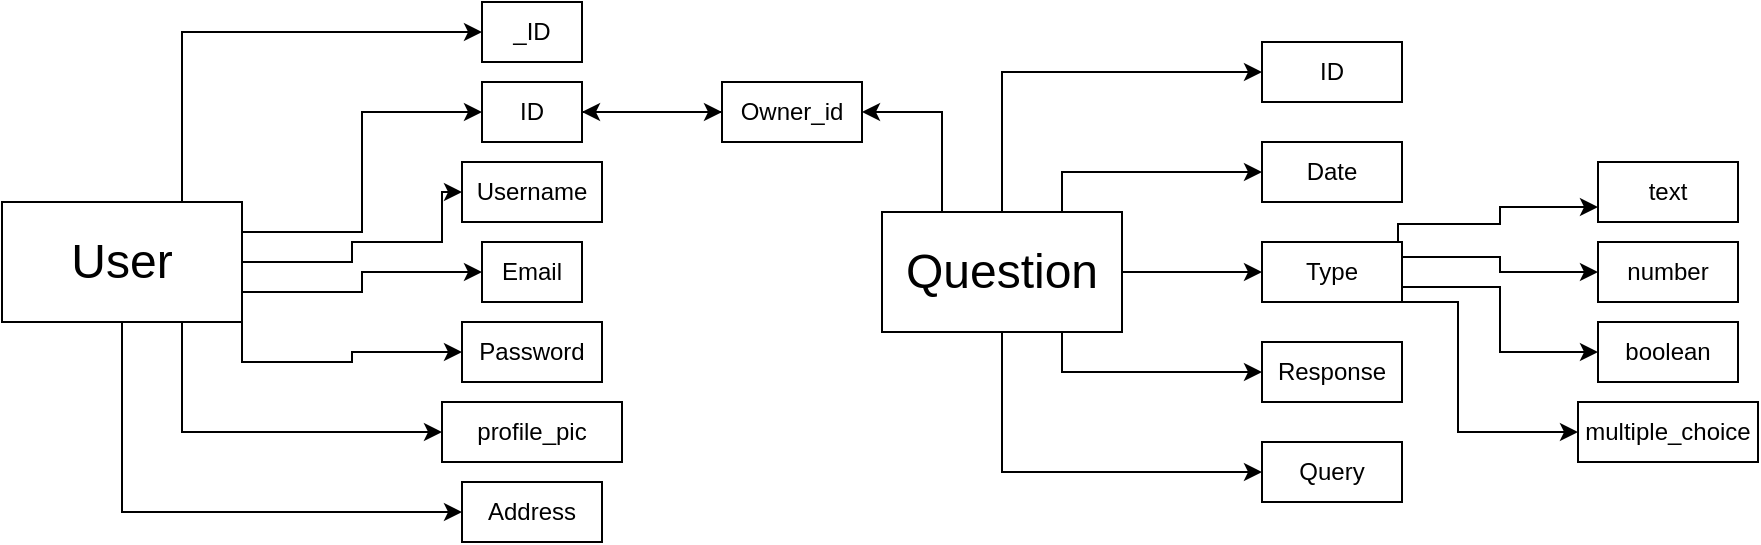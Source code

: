 <mxfile version="21.1.1" type="device">
  <diagram name="Page-1" id="TxzCfmZFQfeB4gNFaBFd">
    <mxGraphModel dx="1050" dy="549" grid="1" gridSize="10" guides="1" tooltips="1" connect="1" arrows="1" fold="1" page="1" pageScale="1" pageWidth="850" pageHeight="1100" math="0" shadow="0">
      <root>
        <mxCell id="0" />
        <mxCell id="1" parent="0" />
        <mxCell id="N22bXAWKujgKx-br16dY-20" style="edgeStyle=orthogonalEdgeStyle;rounded=0;orthogonalLoop=1;jettySize=auto;html=1;exitX=1;exitY=0.25;exitDx=0;exitDy=0;entryX=0;entryY=0.5;entryDx=0;entryDy=0;" edge="1" parent="1" source="N22bXAWKujgKx-br16dY-5" target="N22bXAWKujgKx-br16dY-9">
          <mxGeometry relative="1" as="geometry" />
        </mxCell>
        <mxCell id="N22bXAWKujgKx-br16dY-27" style="edgeStyle=orthogonalEdgeStyle;rounded=0;orthogonalLoop=1;jettySize=auto;html=1;exitX=1;exitY=0.5;exitDx=0;exitDy=0;entryX=0;entryY=0.5;entryDx=0;entryDy=0;" edge="1" parent="1" source="N22bXAWKujgKx-br16dY-5" target="N22bXAWKujgKx-br16dY-10">
          <mxGeometry relative="1" as="geometry">
            <Array as="points">
              <mxPoint x="217" y="209" />
              <mxPoint x="217" y="199" />
              <mxPoint x="262" y="199" />
              <mxPoint x="262" y="174" />
            </Array>
          </mxGeometry>
        </mxCell>
        <mxCell id="N22bXAWKujgKx-br16dY-28" style="edgeStyle=orthogonalEdgeStyle;rounded=0;orthogonalLoop=1;jettySize=auto;html=1;exitX=1;exitY=0.75;exitDx=0;exitDy=0;entryX=0;entryY=0.5;entryDx=0;entryDy=0;" edge="1" parent="1" source="N22bXAWKujgKx-br16dY-5" target="N22bXAWKujgKx-br16dY-11">
          <mxGeometry relative="1" as="geometry" />
        </mxCell>
        <mxCell id="N22bXAWKujgKx-br16dY-29" style="edgeStyle=orthogonalEdgeStyle;rounded=0;orthogonalLoop=1;jettySize=auto;html=1;exitX=1;exitY=1;exitDx=0;exitDy=0;entryX=0;entryY=0.5;entryDx=0;entryDy=0;" edge="1" parent="1" source="N22bXAWKujgKx-br16dY-5" target="N22bXAWKujgKx-br16dY-12">
          <mxGeometry relative="1" as="geometry" />
        </mxCell>
        <mxCell id="N22bXAWKujgKx-br16dY-30" style="edgeStyle=orthogonalEdgeStyle;rounded=0;orthogonalLoop=1;jettySize=auto;html=1;exitX=0.75;exitY=1;exitDx=0;exitDy=0;entryX=0;entryY=0.5;entryDx=0;entryDy=0;" edge="1" parent="1" source="N22bXAWKujgKx-br16dY-5" target="N22bXAWKujgKx-br16dY-13">
          <mxGeometry relative="1" as="geometry" />
        </mxCell>
        <mxCell id="N22bXAWKujgKx-br16dY-31" style="edgeStyle=orthogonalEdgeStyle;rounded=0;orthogonalLoop=1;jettySize=auto;html=1;exitX=0.5;exitY=1;exitDx=0;exitDy=0;entryX=0;entryY=0.5;entryDx=0;entryDy=0;" edge="1" parent="1" source="N22bXAWKujgKx-br16dY-5" target="N22bXAWKujgKx-br16dY-8">
          <mxGeometry relative="1" as="geometry" />
        </mxCell>
        <mxCell id="N22bXAWKujgKx-br16dY-35" style="edgeStyle=orthogonalEdgeStyle;rounded=0;orthogonalLoop=1;jettySize=auto;html=1;exitX=0.75;exitY=0;exitDx=0;exitDy=0;entryX=0;entryY=0.5;entryDx=0;entryDy=0;" edge="1" parent="1" source="N22bXAWKujgKx-br16dY-5" target="N22bXAWKujgKx-br16dY-32">
          <mxGeometry relative="1" as="geometry" />
        </mxCell>
        <mxCell id="N22bXAWKujgKx-br16dY-5" value="&lt;font style=&quot;font-size: 24px;&quot;&gt;User&lt;/font&gt;" style="whiteSpace=wrap;html=1;" vertex="1" parent="1">
          <mxGeometry x="42" y="179" width="120" height="60" as="geometry" />
        </mxCell>
        <mxCell id="N22bXAWKujgKx-br16dY-8" value="Address" style="whiteSpace=wrap;html=1;" vertex="1" parent="1">
          <mxGeometry x="272" y="319" width="70" height="30" as="geometry" />
        </mxCell>
        <mxCell id="N22bXAWKujgKx-br16dY-43" style="edgeStyle=orthogonalEdgeStyle;rounded=0;orthogonalLoop=1;jettySize=auto;html=1;exitX=1;exitY=0.5;exitDx=0;exitDy=0;entryX=0;entryY=0.5;entryDx=0;entryDy=0;" edge="1" parent="1" source="N22bXAWKujgKx-br16dY-9" target="N22bXAWKujgKx-br16dY-40">
          <mxGeometry relative="1" as="geometry" />
        </mxCell>
        <mxCell id="N22bXAWKujgKx-br16dY-9" value="ID" style="whiteSpace=wrap;html=1;" vertex="1" parent="1">
          <mxGeometry x="282" y="119" width="50" height="30" as="geometry" />
        </mxCell>
        <mxCell id="N22bXAWKujgKx-br16dY-10" value="Username" style="whiteSpace=wrap;html=1;" vertex="1" parent="1">
          <mxGeometry x="272" y="159" width="70" height="30" as="geometry" />
        </mxCell>
        <mxCell id="N22bXAWKujgKx-br16dY-11" value="Email" style="whiteSpace=wrap;html=1;" vertex="1" parent="1">
          <mxGeometry x="282" y="199" width="50" height="30" as="geometry" />
        </mxCell>
        <mxCell id="N22bXAWKujgKx-br16dY-12" value="Password" style="whiteSpace=wrap;html=1;" vertex="1" parent="1">
          <mxGeometry x="272" y="239" width="70" height="30" as="geometry" />
        </mxCell>
        <mxCell id="N22bXAWKujgKx-br16dY-13" value="profile_pic" style="whiteSpace=wrap;html=1;" vertex="1" parent="1">
          <mxGeometry x="262" y="279" width="90" height="30" as="geometry" />
        </mxCell>
        <mxCell id="N22bXAWKujgKx-br16dY-32" value="_ID" style="whiteSpace=wrap;html=1;" vertex="1" parent="1">
          <mxGeometry x="282" y="79" width="50" height="30" as="geometry" />
        </mxCell>
        <mxCell id="N22bXAWKujgKx-br16dY-41" style="edgeStyle=orthogonalEdgeStyle;rounded=0;orthogonalLoop=1;jettySize=auto;html=1;exitX=0.25;exitY=0;exitDx=0;exitDy=0;entryX=1;entryY=0.5;entryDx=0;entryDy=0;" edge="1" parent="1" source="N22bXAWKujgKx-br16dY-36" target="N22bXAWKujgKx-br16dY-40">
          <mxGeometry relative="1" as="geometry" />
        </mxCell>
        <mxCell id="N22bXAWKujgKx-br16dY-45" style="edgeStyle=orthogonalEdgeStyle;rounded=0;orthogonalLoop=1;jettySize=auto;html=1;exitX=0.75;exitY=0;exitDx=0;exitDy=0;entryX=0;entryY=0.5;entryDx=0;entryDy=0;" edge="1" parent="1" source="N22bXAWKujgKx-br16dY-36" target="N22bXAWKujgKx-br16dY-44">
          <mxGeometry relative="1" as="geometry" />
        </mxCell>
        <mxCell id="N22bXAWKujgKx-br16dY-50" style="edgeStyle=orthogonalEdgeStyle;rounded=0;orthogonalLoop=1;jettySize=auto;html=1;exitX=1;exitY=0.5;exitDx=0;exitDy=0;entryX=0;entryY=0.5;entryDx=0;entryDy=0;" edge="1" parent="1" source="N22bXAWKujgKx-br16dY-36" target="N22bXAWKujgKx-br16dY-46">
          <mxGeometry relative="1" as="geometry" />
        </mxCell>
        <mxCell id="N22bXAWKujgKx-br16dY-51" style="edgeStyle=orthogonalEdgeStyle;rounded=0;orthogonalLoop=1;jettySize=auto;html=1;exitX=0.75;exitY=1;exitDx=0;exitDy=0;entryX=0;entryY=0.5;entryDx=0;entryDy=0;" edge="1" parent="1" source="N22bXAWKujgKx-br16dY-36" target="N22bXAWKujgKx-br16dY-47">
          <mxGeometry relative="1" as="geometry" />
        </mxCell>
        <mxCell id="N22bXAWKujgKx-br16dY-52" style="edgeStyle=orthogonalEdgeStyle;rounded=0;orthogonalLoop=1;jettySize=auto;html=1;exitX=0.5;exitY=0;exitDx=0;exitDy=0;entryX=0;entryY=0.5;entryDx=0;entryDy=0;" edge="1" parent="1" source="N22bXAWKujgKx-br16dY-36" target="N22bXAWKujgKx-br16dY-49">
          <mxGeometry relative="1" as="geometry" />
        </mxCell>
        <mxCell id="N22bXAWKujgKx-br16dY-54" style="edgeStyle=orthogonalEdgeStyle;rounded=0;orthogonalLoop=1;jettySize=auto;html=1;exitX=0.5;exitY=1;exitDx=0;exitDy=0;entryX=0;entryY=0.5;entryDx=0;entryDy=0;" edge="1" parent="1" source="N22bXAWKujgKx-br16dY-36" target="N22bXAWKujgKx-br16dY-53">
          <mxGeometry relative="1" as="geometry" />
        </mxCell>
        <mxCell id="N22bXAWKujgKx-br16dY-36" value="&lt;font style=&quot;font-size: 24px;&quot;&gt;Question&lt;/font&gt;" style="whiteSpace=wrap;html=1;" vertex="1" parent="1">
          <mxGeometry x="482" y="184" width="120" height="60" as="geometry" />
        </mxCell>
        <mxCell id="N22bXAWKujgKx-br16dY-42" style="edgeStyle=orthogonalEdgeStyle;rounded=0;orthogonalLoop=1;jettySize=auto;html=1;exitX=0;exitY=0.5;exitDx=0;exitDy=0;entryX=1;entryY=0.5;entryDx=0;entryDy=0;" edge="1" parent="1" source="N22bXAWKujgKx-br16dY-40" target="N22bXAWKujgKx-br16dY-9">
          <mxGeometry relative="1" as="geometry" />
        </mxCell>
        <mxCell id="N22bXAWKujgKx-br16dY-40" value="Owner_id" style="whiteSpace=wrap;html=1;" vertex="1" parent="1">
          <mxGeometry x="402" y="119" width="70" height="30" as="geometry" />
        </mxCell>
        <mxCell id="N22bXAWKujgKx-br16dY-44" value="Date" style="whiteSpace=wrap;html=1;" vertex="1" parent="1">
          <mxGeometry x="672" y="149" width="70" height="30" as="geometry" />
        </mxCell>
        <mxCell id="N22bXAWKujgKx-br16dY-90" style="edgeStyle=orthogonalEdgeStyle;rounded=0;orthogonalLoop=1;jettySize=auto;html=1;exitX=1;exitY=0.75;exitDx=0;exitDy=0;entryX=0;entryY=0.5;entryDx=0;entryDy=0;" edge="1" parent="1" source="N22bXAWKujgKx-br16dY-46" target="N22bXAWKujgKx-br16dY-86">
          <mxGeometry relative="1" as="geometry" />
        </mxCell>
        <mxCell id="N22bXAWKujgKx-br16dY-92" style="edgeStyle=orthogonalEdgeStyle;rounded=0;orthogonalLoop=1;jettySize=auto;html=1;exitX=1;exitY=0.25;exitDx=0;exitDy=0;entryX=0;entryY=0.5;entryDx=0;entryDy=0;" edge="1" parent="1" source="N22bXAWKujgKx-br16dY-46" target="N22bXAWKujgKx-br16dY-85">
          <mxGeometry relative="1" as="geometry" />
        </mxCell>
        <mxCell id="N22bXAWKujgKx-br16dY-93" style="edgeStyle=orthogonalEdgeStyle;rounded=0;orthogonalLoop=1;jettySize=auto;html=1;exitX=0.75;exitY=0;exitDx=0;exitDy=0;entryX=0;entryY=0.75;entryDx=0;entryDy=0;" edge="1" parent="1" source="N22bXAWKujgKx-br16dY-46" target="N22bXAWKujgKx-br16dY-84">
          <mxGeometry relative="1" as="geometry">
            <Array as="points">
              <mxPoint x="740" y="199" />
              <mxPoint x="740" y="190" />
              <mxPoint x="791" y="190" />
              <mxPoint x="791" y="182" />
            </Array>
          </mxGeometry>
        </mxCell>
        <mxCell id="N22bXAWKujgKx-br16dY-94" style="edgeStyle=orthogonalEdgeStyle;rounded=0;orthogonalLoop=1;jettySize=auto;html=1;exitX=1;exitY=1;exitDx=0;exitDy=0;entryX=0;entryY=0.5;entryDx=0;entryDy=0;" edge="1" parent="1" source="N22bXAWKujgKx-br16dY-46" target="N22bXAWKujgKx-br16dY-87">
          <mxGeometry relative="1" as="geometry">
            <Array as="points">
              <mxPoint x="770" y="229" />
              <mxPoint x="770" y="294" />
            </Array>
          </mxGeometry>
        </mxCell>
        <mxCell id="N22bXAWKujgKx-br16dY-46" value="Type" style="whiteSpace=wrap;html=1;" vertex="1" parent="1">
          <mxGeometry x="672" y="199" width="70" height="30" as="geometry" />
        </mxCell>
        <mxCell id="N22bXAWKujgKx-br16dY-47" value="Response" style="whiteSpace=wrap;html=1;" vertex="1" parent="1">
          <mxGeometry x="672" y="249" width="70" height="30" as="geometry" />
        </mxCell>
        <mxCell id="N22bXAWKujgKx-br16dY-49" value="ID" style="whiteSpace=wrap;html=1;" vertex="1" parent="1">
          <mxGeometry x="672" y="99" width="70" height="30" as="geometry" />
        </mxCell>
        <mxCell id="N22bXAWKujgKx-br16dY-53" value="Query" style="whiteSpace=wrap;html=1;" vertex="1" parent="1">
          <mxGeometry x="672" y="299" width="70" height="30" as="geometry" />
        </mxCell>
        <mxCell id="N22bXAWKujgKx-br16dY-84" value="text" style="whiteSpace=wrap;html=1;" vertex="1" parent="1">
          <mxGeometry x="840" y="159" width="70" height="30" as="geometry" />
        </mxCell>
        <mxCell id="N22bXAWKujgKx-br16dY-85" value="number" style="whiteSpace=wrap;html=1;" vertex="1" parent="1">
          <mxGeometry x="840" y="199" width="70" height="30" as="geometry" />
        </mxCell>
        <mxCell id="N22bXAWKujgKx-br16dY-86" value="boolean" style="whiteSpace=wrap;html=1;" vertex="1" parent="1">
          <mxGeometry x="840" y="239" width="70" height="30" as="geometry" />
        </mxCell>
        <mxCell id="N22bXAWKujgKx-br16dY-87" value="multiple_choice" style="whiteSpace=wrap;html=1;" vertex="1" parent="1">
          <mxGeometry x="830" y="279" width="90" height="30" as="geometry" />
        </mxCell>
      </root>
    </mxGraphModel>
  </diagram>
</mxfile>
